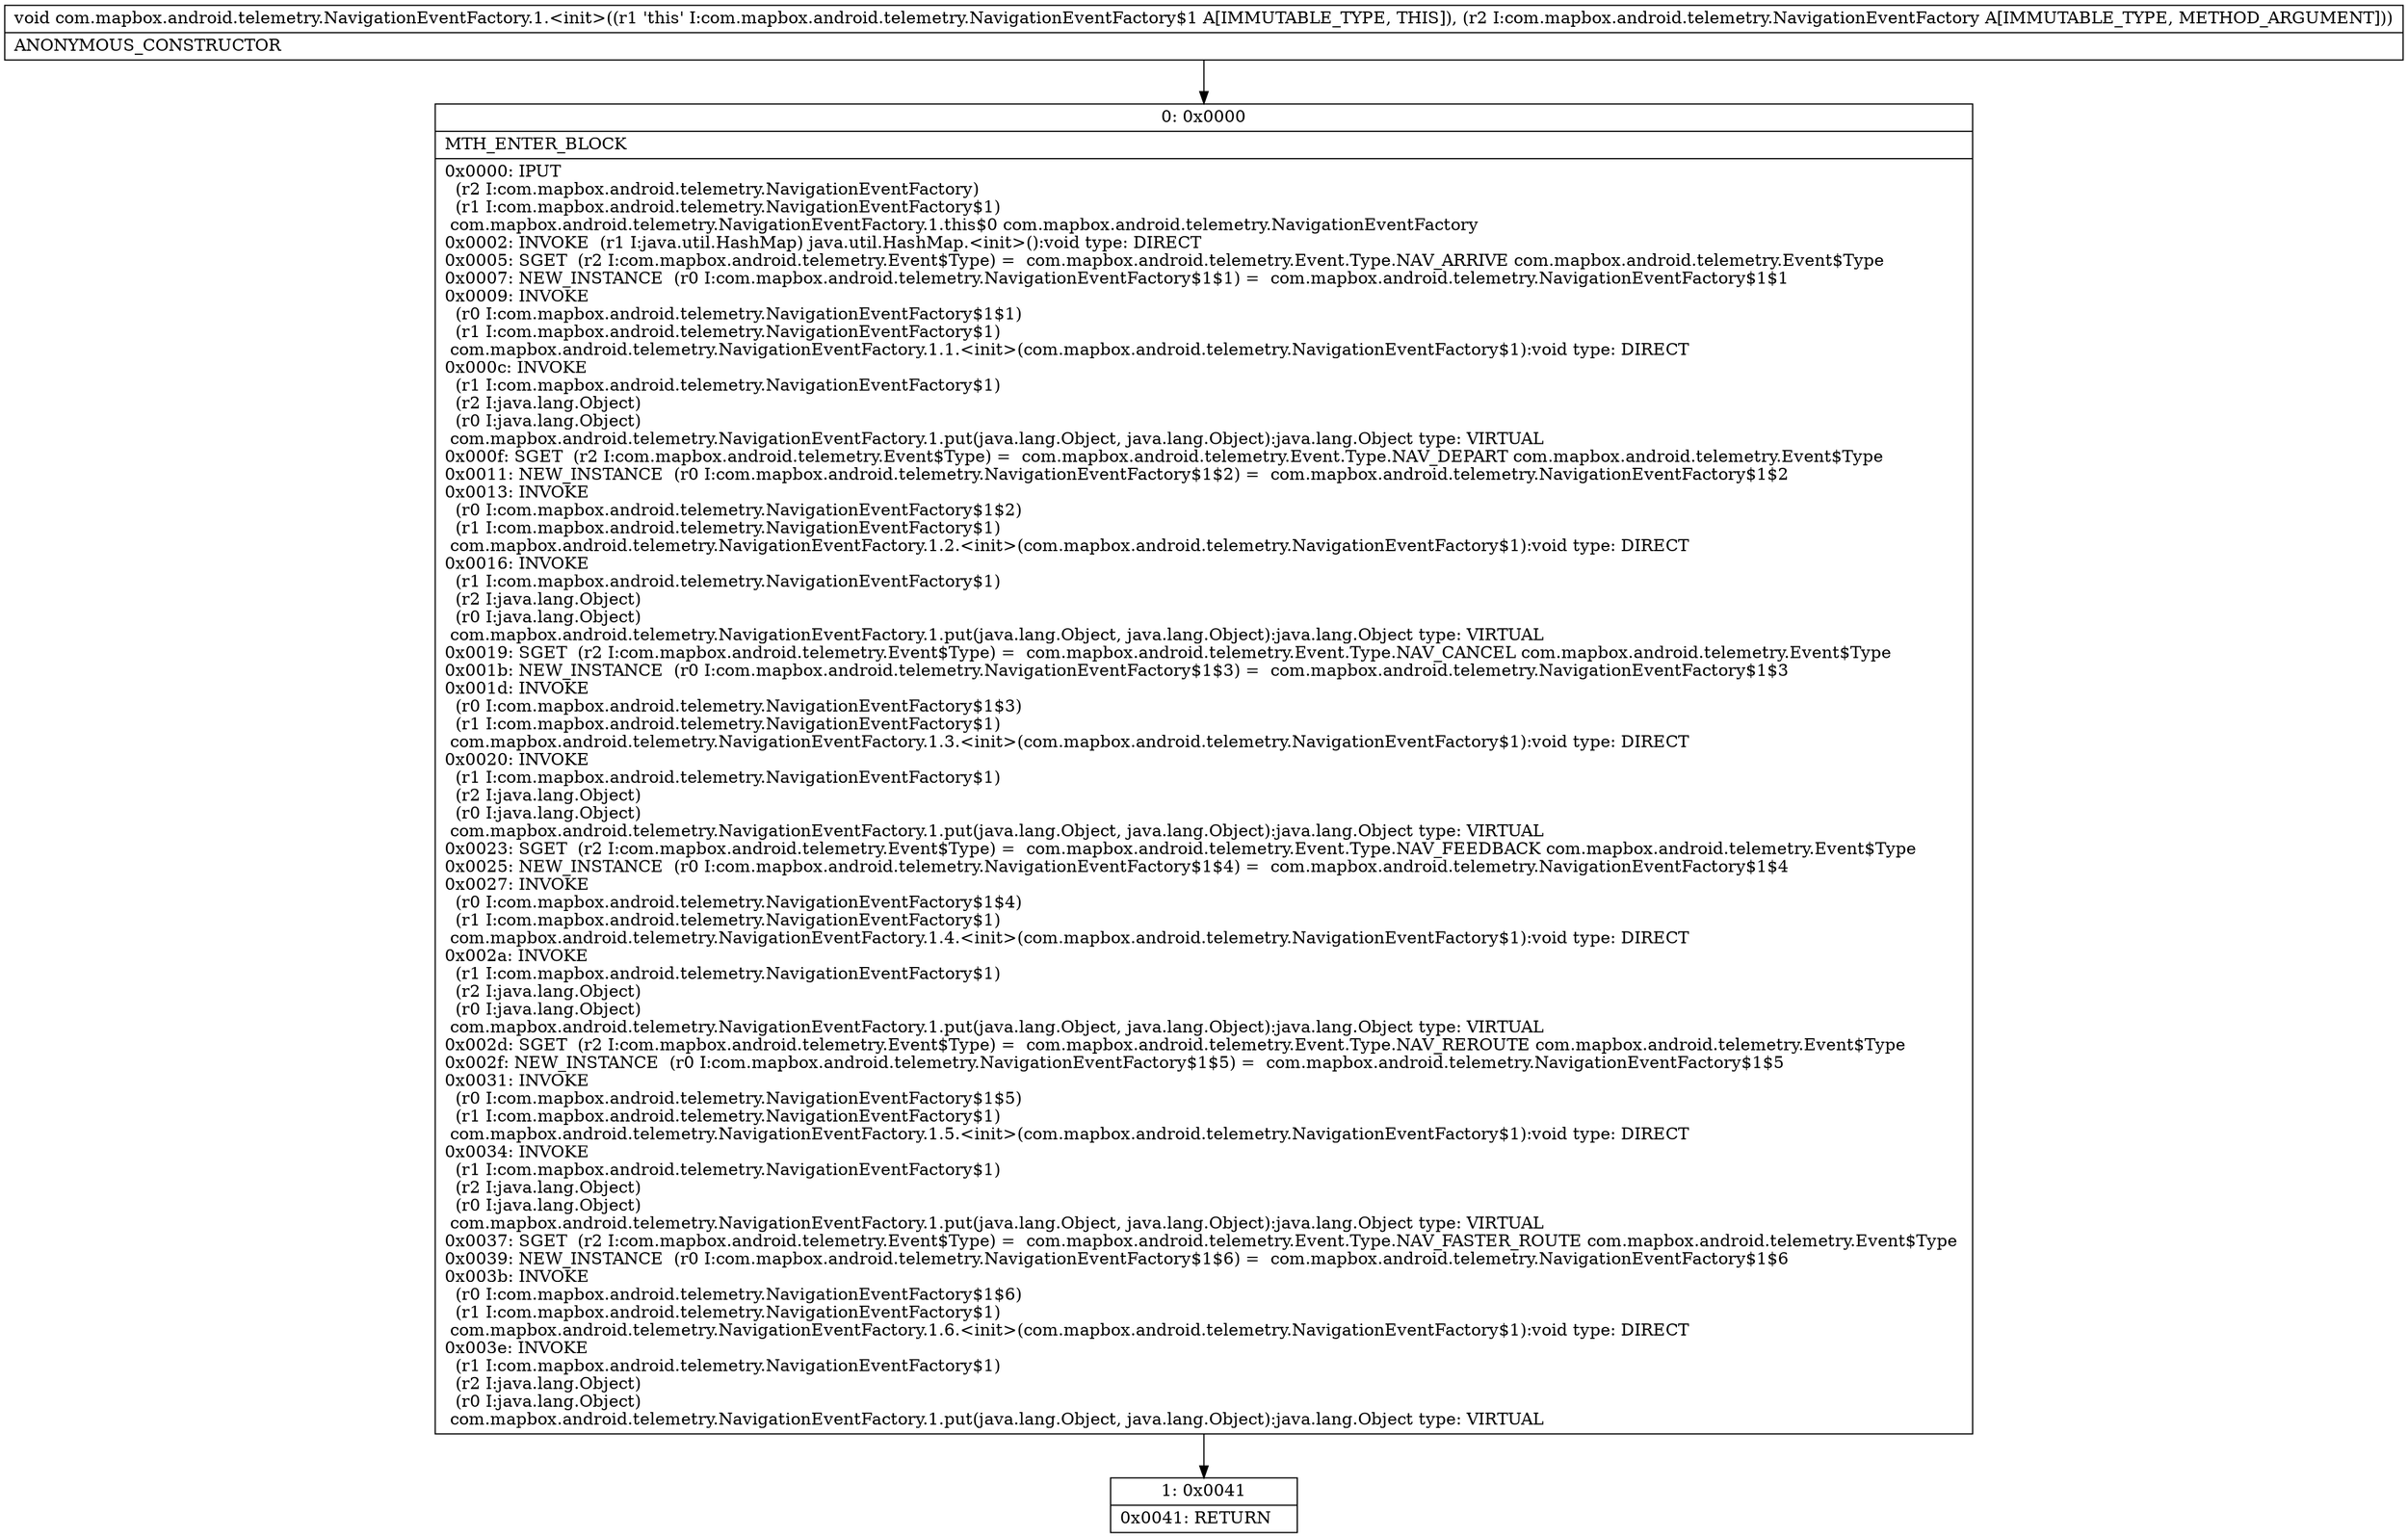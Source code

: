 digraph "CFG forcom.mapbox.android.telemetry.NavigationEventFactory.1.\<init\>(Lcom\/mapbox\/android\/telemetry\/NavigationEventFactory;)V" {
Node_0 [shape=record,label="{0\:\ 0x0000|MTH_ENTER_BLOCK\l|0x0000: IPUT  \l  (r2 I:com.mapbox.android.telemetry.NavigationEventFactory)\l  (r1 I:com.mapbox.android.telemetry.NavigationEventFactory$1)\l com.mapbox.android.telemetry.NavigationEventFactory.1.this$0 com.mapbox.android.telemetry.NavigationEventFactory \l0x0002: INVOKE  (r1 I:java.util.HashMap) java.util.HashMap.\<init\>():void type: DIRECT \l0x0005: SGET  (r2 I:com.mapbox.android.telemetry.Event$Type) =  com.mapbox.android.telemetry.Event.Type.NAV_ARRIVE com.mapbox.android.telemetry.Event$Type \l0x0007: NEW_INSTANCE  (r0 I:com.mapbox.android.telemetry.NavigationEventFactory$1$1) =  com.mapbox.android.telemetry.NavigationEventFactory$1$1 \l0x0009: INVOKE  \l  (r0 I:com.mapbox.android.telemetry.NavigationEventFactory$1$1)\l  (r1 I:com.mapbox.android.telemetry.NavigationEventFactory$1)\l com.mapbox.android.telemetry.NavigationEventFactory.1.1.\<init\>(com.mapbox.android.telemetry.NavigationEventFactory$1):void type: DIRECT \l0x000c: INVOKE  \l  (r1 I:com.mapbox.android.telemetry.NavigationEventFactory$1)\l  (r2 I:java.lang.Object)\l  (r0 I:java.lang.Object)\l com.mapbox.android.telemetry.NavigationEventFactory.1.put(java.lang.Object, java.lang.Object):java.lang.Object type: VIRTUAL \l0x000f: SGET  (r2 I:com.mapbox.android.telemetry.Event$Type) =  com.mapbox.android.telemetry.Event.Type.NAV_DEPART com.mapbox.android.telemetry.Event$Type \l0x0011: NEW_INSTANCE  (r0 I:com.mapbox.android.telemetry.NavigationEventFactory$1$2) =  com.mapbox.android.telemetry.NavigationEventFactory$1$2 \l0x0013: INVOKE  \l  (r0 I:com.mapbox.android.telemetry.NavigationEventFactory$1$2)\l  (r1 I:com.mapbox.android.telemetry.NavigationEventFactory$1)\l com.mapbox.android.telemetry.NavigationEventFactory.1.2.\<init\>(com.mapbox.android.telemetry.NavigationEventFactory$1):void type: DIRECT \l0x0016: INVOKE  \l  (r1 I:com.mapbox.android.telemetry.NavigationEventFactory$1)\l  (r2 I:java.lang.Object)\l  (r0 I:java.lang.Object)\l com.mapbox.android.telemetry.NavigationEventFactory.1.put(java.lang.Object, java.lang.Object):java.lang.Object type: VIRTUAL \l0x0019: SGET  (r2 I:com.mapbox.android.telemetry.Event$Type) =  com.mapbox.android.telemetry.Event.Type.NAV_CANCEL com.mapbox.android.telemetry.Event$Type \l0x001b: NEW_INSTANCE  (r0 I:com.mapbox.android.telemetry.NavigationEventFactory$1$3) =  com.mapbox.android.telemetry.NavigationEventFactory$1$3 \l0x001d: INVOKE  \l  (r0 I:com.mapbox.android.telemetry.NavigationEventFactory$1$3)\l  (r1 I:com.mapbox.android.telemetry.NavigationEventFactory$1)\l com.mapbox.android.telemetry.NavigationEventFactory.1.3.\<init\>(com.mapbox.android.telemetry.NavigationEventFactory$1):void type: DIRECT \l0x0020: INVOKE  \l  (r1 I:com.mapbox.android.telemetry.NavigationEventFactory$1)\l  (r2 I:java.lang.Object)\l  (r0 I:java.lang.Object)\l com.mapbox.android.telemetry.NavigationEventFactory.1.put(java.lang.Object, java.lang.Object):java.lang.Object type: VIRTUAL \l0x0023: SGET  (r2 I:com.mapbox.android.telemetry.Event$Type) =  com.mapbox.android.telemetry.Event.Type.NAV_FEEDBACK com.mapbox.android.telemetry.Event$Type \l0x0025: NEW_INSTANCE  (r0 I:com.mapbox.android.telemetry.NavigationEventFactory$1$4) =  com.mapbox.android.telemetry.NavigationEventFactory$1$4 \l0x0027: INVOKE  \l  (r0 I:com.mapbox.android.telemetry.NavigationEventFactory$1$4)\l  (r1 I:com.mapbox.android.telemetry.NavigationEventFactory$1)\l com.mapbox.android.telemetry.NavigationEventFactory.1.4.\<init\>(com.mapbox.android.telemetry.NavigationEventFactory$1):void type: DIRECT \l0x002a: INVOKE  \l  (r1 I:com.mapbox.android.telemetry.NavigationEventFactory$1)\l  (r2 I:java.lang.Object)\l  (r0 I:java.lang.Object)\l com.mapbox.android.telemetry.NavigationEventFactory.1.put(java.lang.Object, java.lang.Object):java.lang.Object type: VIRTUAL \l0x002d: SGET  (r2 I:com.mapbox.android.telemetry.Event$Type) =  com.mapbox.android.telemetry.Event.Type.NAV_REROUTE com.mapbox.android.telemetry.Event$Type \l0x002f: NEW_INSTANCE  (r0 I:com.mapbox.android.telemetry.NavigationEventFactory$1$5) =  com.mapbox.android.telemetry.NavigationEventFactory$1$5 \l0x0031: INVOKE  \l  (r0 I:com.mapbox.android.telemetry.NavigationEventFactory$1$5)\l  (r1 I:com.mapbox.android.telemetry.NavigationEventFactory$1)\l com.mapbox.android.telemetry.NavigationEventFactory.1.5.\<init\>(com.mapbox.android.telemetry.NavigationEventFactory$1):void type: DIRECT \l0x0034: INVOKE  \l  (r1 I:com.mapbox.android.telemetry.NavigationEventFactory$1)\l  (r2 I:java.lang.Object)\l  (r0 I:java.lang.Object)\l com.mapbox.android.telemetry.NavigationEventFactory.1.put(java.lang.Object, java.lang.Object):java.lang.Object type: VIRTUAL \l0x0037: SGET  (r2 I:com.mapbox.android.telemetry.Event$Type) =  com.mapbox.android.telemetry.Event.Type.NAV_FASTER_ROUTE com.mapbox.android.telemetry.Event$Type \l0x0039: NEW_INSTANCE  (r0 I:com.mapbox.android.telemetry.NavigationEventFactory$1$6) =  com.mapbox.android.telemetry.NavigationEventFactory$1$6 \l0x003b: INVOKE  \l  (r0 I:com.mapbox.android.telemetry.NavigationEventFactory$1$6)\l  (r1 I:com.mapbox.android.telemetry.NavigationEventFactory$1)\l com.mapbox.android.telemetry.NavigationEventFactory.1.6.\<init\>(com.mapbox.android.telemetry.NavigationEventFactory$1):void type: DIRECT \l0x003e: INVOKE  \l  (r1 I:com.mapbox.android.telemetry.NavigationEventFactory$1)\l  (r2 I:java.lang.Object)\l  (r0 I:java.lang.Object)\l com.mapbox.android.telemetry.NavigationEventFactory.1.put(java.lang.Object, java.lang.Object):java.lang.Object type: VIRTUAL \l}"];
Node_1 [shape=record,label="{1\:\ 0x0041|0x0041: RETURN   \l}"];
MethodNode[shape=record,label="{void com.mapbox.android.telemetry.NavigationEventFactory.1.\<init\>((r1 'this' I:com.mapbox.android.telemetry.NavigationEventFactory$1 A[IMMUTABLE_TYPE, THIS]), (r2 I:com.mapbox.android.telemetry.NavigationEventFactory A[IMMUTABLE_TYPE, METHOD_ARGUMENT]))  | ANONYMOUS_CONSTRUCTOR\l}"];
MethodNode -> Node_0;
Node_0 -> Node_1;
}

